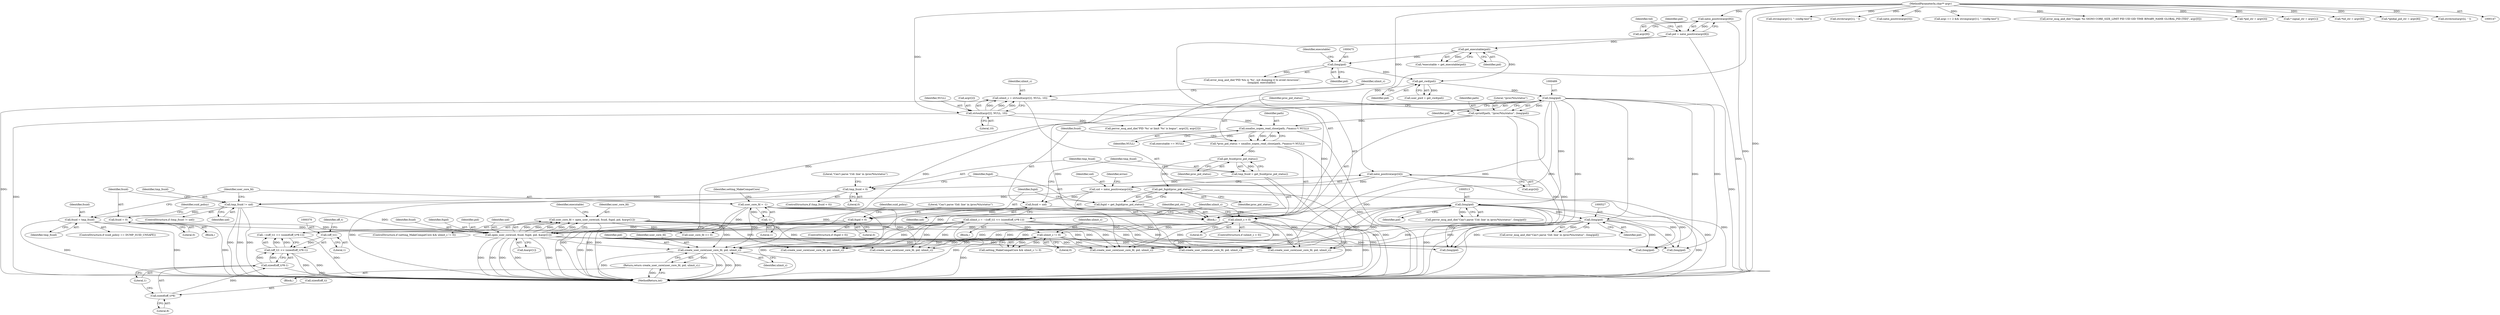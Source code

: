 digraph "0_abrt_3c1b60cfa62d39e5fff5a53a5bc53dae189e740e@API" {
"1000658" [label="(Call,create_user_core(user_core_fd, pid, ulimit_c))"];
"1000567" [label="(Call,user_core_fd = open_user_core(uid, fsuid, fsgid, pid, &argv[1]))"];
"1000569" [label="(Call,open_user_core(uid, fsuid, fsgid, pid, &argv[1]))"];
"1000534" [label="(Call,tmp_fsuid != uid)"];
"1000507" [label="(Call,tmp_fsuid < 0)"];
"1000502" [label="(Call,tmp_fsuid = get_fsuid(proc_pid_status))"];
"1000504" [label="(Call,get_fsuid(proc_pid_status))"];
"1000492" [label="(Call,*proc_pid_status = xmalloc_xopen_read_close(path, /*maxsz:*/ NULL))"];
"1000494" [label="(Call,xmalloc_xopen_read_close(path, /*maxsz:*/ NULL))"];
"1000485" [label="(Call,sprintf(path, \"/proc/%lu/status\", (long)pid))"];
"1000488" [label="(Call,(long)pid)"];
"1000480" [label="(Call,get_cwd(pid))"];
"1000474" [label="(Call,(long)pid)"];
"1000463" [label="(Call,get_executable(pid))"];
"1000435" [label="(Call,pid = xatoi_positive(argv[8]))"];
"1000437" [label="(Call,xatoi_positive(argv[8]))"];
"1000149" [label="(MethodParameterIn,char** argv)"];
"1000354" [label="(Call,strtoull(argv[2], NULL, 10))"];
"1000392" [label="(Call,uid = xatoi_positive(argv[4]))"];
"1000394" [label="(Call,xatoi_positive(argv[4]))"];
"1000545" [label="(Call,fsuid = tmp_fsuid)"];
"1000498" [label="(Call,fsuid = uid)"];
"1000538" [label="(Call,fsuid = 0)"];
"1000521" [label="(Call,fsgid < 0)"];
"1000516" [label="(Call,fsgid = get_fsgid(proc_pid_status))"];
"1000518" [label="(Call,get_fsgid(proc_pid_status))"];
"1000512" [label="(Call,(long)pid)"];
"1000526" [label="(Call,(long)pid)"];
"1000557" [label="(Call,user_core_fd = -1)"];
"1000559" [label="(Call,-1)"];
"1000564" [label="(Call,ulimit_c != 0)"];
"1000365" [label="(Call,ulimit_c = ~((off_t)1 << (sizeof(off_t)*8-1)))"];
"1000367" [label="(Call,~((off_t)1 << (sizeof(off_t)*8-1)))"];
"1000368" [label="(Call,(off_t)1 << (sizeof(off_t)*8-1))"];
"1000369" [label="(Call,(off_t)1)"];
"1000372" [label="(Call,sizeof(off_t)*8-1)"];
"1000373" [label="(Call,sizeof(off_t)*8)"];
"1000361" [label="(Call,ulimit_c < 0)"];
"1000352" [label="(Call,ulimit_c = strtoull(argv[2], NULL, 10))"];
"1000657" [label="(Return,return create_user_core(user_core_fd, pid, ulimit_c);)"];
"1000487" [label="(Literal,\"/proc/%lu/status\")"];
"1000660" [label="(Identifier,pid)"];
"1000481" [label="(Identifier,pid)"];
"1000520" [label="(ControlStructure,if (fsgid < 0))"];
"1000585" [label="(Call,(long)pid)"];
"1000436" [label="(Identifier,pid)"];
"1000538" [label="(Call,fsuid = 0)"];
"1000524" [label="(Call,error_msg_and_die(\"Can't parse 'Gid: line' in /proc/%lu/status\", (long)pid))"];
"1000392" [label="(Call,uid = xatoi_positive(argv[4]))"];
"1000533" [label="(ControlStructure,if (tmp_fsuid != uid))"];
"1000358" [label="(Identifier,NULL)"];
"1000435" [label="(Call,pid = xatoi_positive(argv[8]))"];
"1000514" [label="(Identifier,pid)"];
"1000522" [label="(Identifier,fsgid)"];
"1000371" [label="(Literal,1)"];
"1000485" [label="(Call,sprintf(path, \"/proc/%lu/status\", (long)pid))"];
"1000659" [label="(Identifier,user_core_fd)"];
"1000656" [label="(Block,)"];
"1000493" [label="(Identifier,proc_pid_status)"];
"1000361" [label="(Call,ulimit_c < 0)"];
"1000657" [label="(Return,return create_user_core(user_core_fd, pid, ulimit_c);)"];
"1000567" [label="(Call,user_core_fd = open_user_core(uid, fsuid, fsgid, pid, &argv[1]))"];
"1001445" [label="(MethodReturn,int)"];
"1000604" [label="(Call,create_user_core(user_core_fd, pid, ulimit_c))"];
"1000500" [label="(Identifier,uid)"];
"1000369" [label="(Call,(off_t)1)"];
"1000291" [label="(Call,strcmp(argv[1], \"--config-test\"))"];
"1000534" [label="(Call,tmp_fsuid != uid)"];
"1000149" [label="(MethodParameterIn,char** argv)"];
"1000661" [label="(Identifier,ulimit_c)"];
"1000658" [label="(Call,create_user_core(user_core_fd, pid, ulimit_c))"];
"1000311" [label="(Call,strchr(argv[1], ' '))"];
"1000559" [label="(Call,-1)"];
"1000374" [label="(Call,sizeof(off_t))"];
"1000545" [label="(Call,fsuid = tmp_fsuid)"];
"1000477" [label="(Identifier,executable)"];
"1000387" [label="(Call,xatoi_positive(argv[3]))"];
"1000368" [label="(Call,(off_t)1 << (sizeof(off_t)*8-1))"];
"1000518" [label="(Call,get_fsgid(proc_pid_status))"];
"1000394" [label="(Call,xatoi_positive(argv[4]))"];
"1000366" [label="(Identifier,ulimit_c)"];
"1000589" [label="(Call,create_user_core(user_core_fd, pid, ulimit_c))"];
"1000568" [label="(Identifier,user_core_fd)"];
"1000480" [label="(Call,get_cwd(pid))"];
"1000536" [label="(Identifier,uid)"];
"1000352" [label="(Call,ulimit_c = strtoull(argv[2], NULL, 10))"];
"1000287" [label="(Call,argc == 2 && strcmp(argv[1], \"--config-test\"))"];
"1000499" [label="(Identifier,fsuid)"];
"1000571" [label="(Identifier,fsuid)"];
"1000528" [label="(Identifier,pid)"];
"1000354" [label="(Call,strtoull(argv[2], NULL, 10))"];
"1000486" [label="(Identifier,path)"];
"1000376" [label="(Literal,8)"];
"1000507" [label="(Call,tmp_fsuid < 0)"];
"1000547" [label="(Identifier,tmp_fsuid)"];
"1000472" [label="(Call,error_msg_and_die(\"PID %lu is '%s', not dumping it to avoid recursion\",\n                        (long)pid, executable))"];
"1000476" [label="(Identifier,pid)"];
"1000305" [label="(Call,error_msg_and_die(\"Usage: %s SIGNO CORE_SIZE_LIMIT PID UID GID TIME BINARY_NAME GLOBAL_PID [TID]\", argv[0]))"];
"1000353" [label="(Identifier,ulimit_c)"];
"1000367" [label="(Call,~((off_t)1 << (sizeof(off_t)*8-1)))"];
"1000642" [label="(Call,create_user_core(user_core_fd, pid, ulimit_c))"];
"1000572" [label="(Identifier,fsgid)"];
"1000464" [label="(Identifier,pid)"];
"1000512" [label="(Call,(long)pid)"];
"1000741" [label="(Call,(long)pid)"];
"1000494" [label="(Call,xmalloc_xopen_read_close(path, /*maxsz:*/ NULL))"];
"1000526" [label="(Call,(long)pid)"];
"1000463" [label="(Call,get_executable(pid))"];
"1000519" [label="(Identifier,proc_pid_status)"];
"1000580" [label="(Identifier,executable)"];
"1000537" [label="(Block,)"];
"1000558" [label="(Identifier,user_core_fd)"];
"1000379" [label="(Call,*pid_str = argv[3])"];
"1000363" [label="(Literal,0)"];
"1000504" [label="(Call,get_fsuid(proc_pid_status))"];
"1000540" [label="(Literal,0)"];
"1000380" [label="(Identifier,pid_str)"];
"1000503" [label="(Identifier,tmp_fsuid)"];
"1000525" [label="(Literal,\"Can't parse 'Gid: line' in /proc/%lu/status\")"];
"1000539" [label="(Identifier,fsuid)"];
"1000150" [label="(Block,)"];
"1000569" [label="(Call,open_user_core(uid, fsuid, fsgid, pid, &argv[1]))"];
"1000517" [label="(Identifier,fsgid)"];
"1000355" [label="(Call,argv[2])"];
"1000474" [label="(Call,(long)pid)"];
"1000373" [label="(Call,sizeof(off_t)*8)"];
"1000560" [label="(Literal,1)"];
"1000506" [label="(ControlStructure,if (tmp_fsuid < 0))"];
"1000372" [label="(Call,sizeof(off_t)*8-1)"];
"1000393" [label="(Identifier,uid)"];
"1000492" [label="(Call,*proc_pid_status = xmalloc_xopen_read_close(path, /*maxsz:*/ NULL))"];
"1000535" [label="(Identifier,tmp_fsuid)"];
"1000377" [label="(Literal,1)"];
"1000561" [label="(ControlStructure,if (setting_MakeCompatCore && ulimit_c != 0))"];
"1000360" [label="(ControlStructure,if (ulimit_c < 0))"];
"1000622" [label="(Call,create_user_core(user_core_fd, pid, ulimit_c))"];
"1000557" [label="(Call,user_core_fd = -1)"];
"1000505" [label="(Identifier,proc_pid_status)"];
"1000502" [label="(Call,tmp_fsuid = get_fsuid(proc_pid_status))"];
"1000543" [label="(Identifier,suid_policy)"];
"1000573" [label="(Identifier,pid)"];
"1000443" [label="(Identifier,tid)"];
"1000362" [label="(Identifier,ulimit_c)"];
"1000341" [label="(Call,* signal_str = argv[1])"];
"1000498" [label="(Call,fsuid = uid)"];
"1000764" [label="(Call,(long)pid)"];
"1000478" [label="(Call,user_pwd = get_cwd(pid))"];
"1000438" [label="(Call,argv[8])"];
"1000359" [label="(Literal,10)"];
"1000562" [label="(Call,setting_MakeCompatCore && ulimit_c != 0)"];
"1000510" [label="(Call,perror_msg_and_die(\"Can't parse 'Uid: line' in /proc/%lu/status\", (long)pid))"];
"1000495" [label="(Identifier,path)"];
"1000516" [label="(Call,fsgid = get_fsgid(proc_pid_status))"];
"1000447" [label="(Call,*tid_str = argv[9])"];
"1000509" [label="(Literal,0)"];
"1000563" [label="(Identifier,setting_MakeCompatCore)"];
"1000531" [label="(Identifier,suid_policy)"];
"1000546" [label="(Identifier,fsuid)"];
"1000400" [label="(Identifier,errno)"];
"1000437" [label="(Call,xatoi_positive(argv[8]))"];
"1001429" [label="(Call,user_core_fd >= 0)"];
"1000488" [label="(Call,(long)pid)"];
"1000769" [label="(Call,create_user_core(user_core_fd, pid, ulimit_c))"];
"1000511" [label="(Literal,\"Can't parse 'Uid: line' in /proc/%lu/status\")"];
"1000395" [label="(Call,argv[4])"];
"1000364" [label="(Block,)"];
"1000461" [label="(Call,*executable = get_executable(pid))"];
"1000566" [label="(Literal,0)"];
"1000541" [label="(ControlStructure,if (suid_policy == DUMP_SUID_UNSAFE))"];
"1000565" [label="(Identifier,ulimit_c)"];
"1000564" [label="(Call,ulimit_c != 0)"];
"1000574" [label="(Call,&argv[1])"];
"1000521" [label="(Call,fsgid < 0)"];
"1000496" [label="(Identifier,NULL)"];
"1000570" [label="(Identifier,uid)"];
"1000579" [label="(Call,executable == NULL)"];
"1000429" [label="(Call,*global_pid_str = argv[8])"];
"1000490" [label="(Identifier,pid)"];
"1000523" [label="(Literal,0)"];
"1000365" [label="(Call,ulimit_c = ~((off_t)1 << (sizeof(off_t)*8-1)))"];
"1000330" [label="(Call,strchrnul(argv[i], ' '))"];
"1000375" [label="(Identifier,off_t)"];
"1000405" [label="(Call,perror_msg_and_die(\"PID '%s' or limit '%s' is bogus\", argv[3], argv[2]))"];
"1000508" [label="(Identifier,tmp_fsuid)"];
"1000658" -> "1000657"  [label="AST: "];
"1000658" -> "1000661"  [label="CFG: "];
"1000659" -> "1000658"  [label="AST: "];
"1000660" -> "1000658"  [label="AST: "];
"1000661" -> "1000658"  [label="AST: "];
"1000657" -> "1000658"  [label="CFG: "];
"1000658" -> "1001445"  [label="DDG: "];
"1000658" -> "1001445"  [label="DDG: "];
"1000658" -> "1001445"  [label="DDG: "];
"1000658" -> "1001445"  [label="DDG: "];
"1000658" -> "1000657"  [label="DDG: "];
"1000567" -> "1000658"  [label="DDG: "];
"1000557" -> "1000658"  [label="DDG: "];
"1000512" -> "1000658"  [label="DDG: "];
"1000526" -> "1000658"  [label="DDG: "];
"1000488" -> "1000658"  [label="DDG: "];
"1000569" -> "1000658"  [label="DDG: "];
"1000564" -> "1000658"  [label="DDG: "];
"1000365" -> "1000658"  [label="DDG: "];
"1000361" -> "1000658"  [label="DDG: "];
"1000567" -> "1000561"  [label="AST: "];
"1000567" -> "1000569"  [label="CFG: "];
"1000568" -> "1000567"  [label="AST: "];
"1000569" -> "1000567"  [label="AST: "];
"1000580" -> "1000567"  [label="CFG: "];
"1000567" -> "1001445"  [label="DDG: "];
"1000569" -> "1000567"  [label="DDG: "];
"1000569" -> "1000567"  [label="DDG: "];
"1000569" -> "1000567"  [label="DDG: "];
"1000569" -> "1000567"  [label="DDG: "];
"1000569" -> "1000567"  [label="DDG: "];
"1000567" -> "1000589"  [label="DDG: "];
"1000567" -> "1000604"  [label="DDG: "];
"1000567" -> "1000622"  [label="DDG: "];
"1000567" -> "1000642"  [label="DDG: "];
"1000567" -> "1000769"  [label="DDG: "];
"1000567" -> "1001429"  [label="DDG: "];
"1000569" -> "1000574"  [label="CFG: "];
"1000570" -> "1000569"  [label="AST: "];
"1000571" -> "1000569"  [label="AST: "];
"1000572" -> "1000569"  [label="AST: "];
"1000573" -> "1000569"  [label="AST: "];
"1000574" -> "1000569"  [label="AST: "];
"1000569" -> "1001445"  [label="DDG: "];
"1000569" -> "1001445"  [label="DDG: "];
"1000569" -> "1001445"  [label="DDG: "];
"1000569" -> "1001445"  [label="DDG: "];
"1000569" -> "1001445"  [label="DDG: "];
"1000534" -> "1000569"  [label="DDG: "];
"1000545" -> "1000569"  [label="DDG: "];
"1000498" -> "1000569"  [label="DDG: "];
"1000538" -> "1000569"  [label="DDG: "];
"1000521" -> "1000569"  [label="DDG: "];
"1000512" -> "1000569"  [label="DDG: "];
"1000526" -> "1000569"  [label="DDG: "];
"1000488" -> "1000569"  [label="DDG: "];
"1000569" -> "1000585"  [label="DDG: "];
"1000569" -> "1000604"  [label="DDG: "];
"1000569" -> "1000622"  [label="DDG: "];
"1000569" -> "1000642"  [label="DDG: "];
"1000569" -> "1000741"  [label="DDG: "];
"1000569" -> "1000764"  [label="DDG: "];
"1000534" -> "1000533"  [label="AST: "];
"1000534" -> "1000536"  [label="CFG: "];
"1000535" -> "1000534"  [label="AST: "];
"1000536" -> "1000534"  [label="AST: "];
"1000539" -> "1000534"  [label="CFG: "];
"1000558" -> "1000534"  [label="CFG: "];
"1000534" -> "1001445"  [label="DDG: "];
"1000534" -> "1001445"  [label="DDG: "];
"1000534" -> "1001445"  [label="DDG: "];
"1000507" -> "1000534"  [label="DDG: "];
"1000392" -> "1000534"  [label="DDG: "];
"1000534" -> "1000545"  [label="DDG: "];
"1000507" -> "1000506"  [label="AST: "];
"1000507" -> "1000509"  [label="CFG: "];
"1000508" -> "1000507"  [label="AST: "];
"1000509" -> "1000507"  [label="AST: "];
"1000511" -> "1000507"  [label="CFG: "];
"1000517" -> "1000507"  [label="CFG: "];
"1000507" -> "1001445"  [label="DDG: "];
"1000502" -> "1000507"  [label="DDG: "];
"1000502" -> "1000150"  [label="AST: "];
"1000502" -> "1000504"  [label="CFG: "];
"1000503" -> "1000502"  [label="AST: "];
"1000504" -> "1000502"  [label="AST: "];
"1000508" -> "1000502"  [label="CFG: "];
"1000502" -> "1001445"  [label="DDG: "];
"1000504" -> "1000502"  [label="DDG: "];
"1000504" -> "1000505"  [label="CFG: "];
"1000505" -> "1000504"  [label="AST: "];
"1000492" -> "1000504"  [label="DDG: "];
"1000504" -> "1000518"  [label="DDG: "];
"1000492" -> "1000150"  [label="AST: "];
"1000492" -> "1000494"  [label="CFG: "];
"1000493" -> "1000492"  [label="AST: "];
"1000494" -> "1000492"  [label="AST: "];
"1000499" -> "1000492"  [label="CFG: "];
"1000492" -> "1001445"  [label="DDG: "];
"1000494" -> "1000492"  [label="DDG: "];
"1000494" -> "1000492"  [label="DDG: "];
"1000494" -> "1000496"  [label="CFG: "];
"1000495" -> "1000494"  [label="AST: "];
"1000496" -> "1000494"  [label="AST: "];
"1000494" -> "1001445"  [label="DDG: "];
"1000485" -> "1000494"  [label="DDG: "];
"1000354" -> "1000494"  [label="DDG: "];
"1000494" -> "1000579"  [label="DDG: "];
"1000485" -> "1000150"  [label="AST: "];
"1000485" -> "1000488"  [label="CFG: "];
"1000486" -> "1000485"  [label="AST: "];
"1000487" -> "1000485"  [label="AST: "];
"1000488" -> "1000485"  [label="AST: "];
"1000493" -> "1000485"  [label="CFG: "];
"1000485" -> "1001445"  [label="DDG: "];
"1000485" -> "1001445"  [label="DDG: "];
"1000488" -> "1000485"  [label="DDG: "];
"1000488" -> "1000490"  [label="CFG: "];
"1000489" -> "1000488"  [label="AST: "];
"1000490" -> "1000488"  [label="AST: "];
"1000488" -> "1001445"  [label="DDG: "];
"1000480" -> "1000488"  [label="DDG: "];
"1000488" -> "1000512"  [label="DDG: "];
"1000488" -> "1000526"  [label="DDG: "];
"1000488" -> "1000585"  [label="DDG: "];
"1000488" -> "1000604"  [label="DDG: "];
"1000488" -> "1000622"  [label="DDG: "];
"1000488" -> "1000642"  [label="DDG: "];
"1000488" -> "1000741"  [label="DDG: "];
"1000488" -> "1000764"  [label="DDG: "];
"1000480" -> "1000478"  [label="AST: "];
"1000480" -> "1000481"  [label="CFG: "];
"1000481" -> "1000480"  [label="AST: "];
"1000478" -> "1000480"  [label="CFG: "];
"1000480" -> "1000478"  [label="DDG: "];
"1000474" -> "1000480"  [label="DDG: "];
"1000463" -> "1000480"  [label="DDG: "];
"1000474" -> "1000472"  [label="AST: "];
"1000474" -> "1000476"  [label="CFG: "];
"1000475" -> "1000474"  [label="AST: "];
"1000476" -> "1000474"  [label="AST: "];
"1000477" -> "1000474"  [label="CFG: "];
"1000474" -> "1000472"  [label="DDG: "];
"1000463" -> "1000474"  [label="DDG: "];
"1000463" -> "1000461"  [label="AST: "];
"1000463" -> "1000464"  [label="CFG: "];
"1000464" -> "1000463"  [label="AST: "];
"1000461" -> "1000463"  [label="CFG: "];
"1000463" -> "1000461"  [label="DDG: "];
"1000435" -> "1000463"  [label="DDG: "];
"1000435" -> "1000150"  [label="AST: "];
"1000435" -> "1000437"  [label="CFG: "];
"1000436" -> "1000435"  [label="AST: "];
"1000437" -> "1000435"  [label="AST: "];
"1000443" -> "1000435"  [label="CFG: "];
"1000435" -> "1001445"  [label="DDG: "];
"1000437" -> "1000435"  [label="DDG: "];
"1000437" -> "1000438"  [label="CFG: "];
"1000438" -> "1000437"  [label="AST: "];
"1000437" -> "1001445"  [label="DDG: "];
"1000149" -> "1000437"  [label="DDG: "];
"1000149" -> "1000147"  [label="AST: "];
"1000149" -> "1001445"  [label="DDG: "];
"1000149" -> "1000287"  [label="DDG: "];
"1000149" -> "1000291"  [label="DDG: "];
"1000149" -> "1000305"  [label="DDG: "];
"1000149" -> "1000311"  [label="DDG: "];
"1000149" -> "1000330"  [label="DDG: "];
"1000149" -> "1000341"  [label="DDG: "];
"1000149" -> "1000354"  [label="DDG: "];
"1000149" -> "1000379"  [label="DDG: "];
"1000149" -> "1000387"  [label="DDG: "];
"1000149" -> "1000394"  [label="DDG: "];
"1000149" -> "1000405"  [label="DDG: "];
"1000149" -> "1000429"  [label="DDG: "];
"1000149" -> "1000447"  [label="DDG: "];
"1000354" -> "1000352"  [label="AST: "];
"1000354" -> "1000359"  [label="CFG: "];
"1000355" -> "1000354"  [label="AST: "];
"1000358" -> "1000354"  [label="AST: "];
"1000359" -> "1000354"  [label="AST: "];
"1000352" -> "1000354"  [label="CFG: "];
"1000354" -> "1001445"  [label="DDG: "];
"1000354" -> "1000352"  [label="DDG: "];
"1000354" -> "1000352"  [label="DDG: "];
"1000354" -> "1000352"  [label="DDG: "];
"1000354" -> "1000405"  [label="DDG: "];
"1000392" -> "1000150"  [label="AST: "];
"1000392" -> "1000394"  [label="CFG: "];
"1000393" -> "1000392"  [label="AST: "];
"1000394" -> "1000392"  [label="AST: "];
"1000400" -> "1000392"  [label="CFG: "];
"1000392" -> "1001445"  [label="DDG: "];
"1000394" -> "1000392"  [label="DDG: "];
"1000392" -> "1000498"  [label="DDG: "];
"1000394" -> "1000395"  [label="CFG: "];
"1000395" -> "1000394"  [label="AST: "];
"1000394" -> "1001445"  [label="DDG: "];
"1000545" -> "1000541"  [label="AST: "];
"1000545" -> "1000547"  [label="CFG: "];
"1000546" -> "1000545"  [label="AST: "];
"1000547" -> "1000545"  [label="AST: "];
"1000558" -> "1000545"  [label="CFG: "];
"1000545" -> "1001445"  [label="DDG: "];
"1000545" -> "1001445"  [label="DDG: "];
"1000498" -> "1000150"  [label="AST: "];
"1000498" -> "1000500"  [label="CFG: "];
"1000499" -> "1000498"  [label="AST: "];
"1000500" -> "1000498"  [label="AST: "];
"1000503" -> "1000498"  [label="CFG: "];
"1000498" -> "1001445"  [label="DDG: "];
"1000538" -> "1000537"  [label="AST: "];
"1000538" -> "1000540"  [label="CFG: "];
"1000539" -> "1000538"  [label="AST: "];
"1000540" -> "1000538"  [label="AST: "];
"1000543" -> "1000538"  [label="CFG: "];
"1000538" -> "1001445"  [label="DDG: "];
"1000521" -> "1000520"  [label="AST: "];
"1000521" -> "1000523"  [label="CFG: "];
"1000522" -> "1000521"  [label="AST: "];
"1000523" -> "1000521"  [label="AST: "];
"1000525" -> "1000521"  [label="CFG: "];
"1000531" -> "1000521"  [label="CFG: "];
"1000521" -> "1001445"  [label="DDG: "];
"1000521" -> "1001445"  [label="DDG: "];
"1000516" -> "1000521"  [label="DDG: "];
"1000516" -> "1000150"  [label="AST: "];
"1000516" -> "1000518"  [label="CFG: "];
"1000517" -> "1000516"  [label="AST: "];
"1000518" -> "1000516"  [label="AST: "];
"1000522" -> "1000516"  [label="CFG: "];
"1000516" -> "1001445"  [label="DDG: "];
"1000518" -> "1000516"  [label="DDG: "];
"1000518" -> "1000519"  [label="CFG: "];
"1000519" -> "1000518"  [label="AST: "];
"1000518" -> "1001445"  [label="DDG: "];
"1000512" -> "1000510"  [label="AST: "];
"1000512" -> "1000514"  [label="CFG: "];
"1000513" -> "1000512"  [label="AST: "];
"1000514" -> "1000512"  [label="AST: "];
"1000510" -> "1000512"  [label="CFG: "];
"1000512" -> "1001445"  [label="DDG: "];
"1000512" -> "1000510"  [label="DDG: "];
"1000512" -> "1000526"  [label="DDG: "];
"1000512" -> "1000585"  [label="DDG: "];
"1000512" -> "1000604"  [label="DDG: "];
"1000512" -> "1000622"  [label="DDG: "];
"1000512" -> "1000642"  [label="DDG: "];
"1000512" -> "1000741"  [label="DDG: "];
"1000512" -> "1000764"  [label="DDG: "];
"1000526" -> "1000524"  [label="AST: "];
"1000526" -> "1000528"  [label="CFG: "];
"1000527" -> "1000526"  [label="AST: "];
"1000528" -> "1000526"  [label="AST: "];
"1000524" -> "1000526"  [label="CFG: "];
"1000526" -> "1001445"  [label="DDG: "];
"1000526" -> "1000524"  [label="DDG: "];
"1000526" -> "1000585"  [label="DDG: "];
"1000526" -> "1000604"  [label="DDG: "];
"1000526" -> "1000622"  [label="DDG: "];
"1000526" -> "1000642"  [label="DDG: "];
"1000526" -> "1000741"  [label="DDG: "];
"1000526" -> "1000764"  [label="DDG: "];
"1000557" -> "1000150"  [label="AST: "];
"1000557" -> "1000559"  [label="CFG: "];
"1000558" -> "1000557"  [label="AST: "];
"1000559" -> "1000557"  [label="AST: "];
"1000563" -> "1000557"  [label="CFG: "];
"1000557" -> "1001445"  [label="DDG: "];
"1000559" -> "1000557"  [label="DDG: "];
"1000557" -> "1000589"  [label="DDG: "];
"1000557" -> "1000604"  [label="DDG: "];
"1000557" -> "1000622"  [label="DDG: "];
"1000557" -> "1000642"  [label="DDG: "];
"1000557" -> "1000769"  [label="DDG: "];
"1000557" -> "1001429"  [label="DDG: "];
"1000559" -> "1000560"  [label="CFG: "];
"1000560" -> "1000559"  [label="AST: "];
"1000564" -> "1000562"  [label="AST: "];
"1000564" -> "1000566"  [label="CFG: "];
"1000565" -> "1000564"  [label="AST: "];
"1000566" -> "1000564"  [label="AST: "];
"1000562" -> "1000564"  [label="CFG: "];
"1000564" -> "1001445"  [label="DDG: "];
"1000564" -> "1000562"  [label="DDG: "];
"1000564" -> "1000562"  [label="DDG: "];
"1000365" -> "1000564"  [label="DDG: "];
"1000361" -> "1000564"  [label="DDG: "];
"1000564" -> "1000589"  [label="DDG: "];
"1000564" -> "1000604"  [label="DDG: "];
"1000564" -> "1000622"  [label="DDG: "];
"1000564" -> "1000642"  [label="DDG: "];
"1000564" -> "1000769"  [label="DDG: "];
"1000365" -> "1000364"  [label="AST: "];
"1000365" -> "1000367"  [label="CFG: "];
"1000366" -> "1000365"  [label="AST: "];
"1000367" -> "1000365"  [label="AST: "];
"1000380" -> "1000365"  [label="CFG: "];
"1000365" -> "1001445"  [label="DDG: "];
"1000365" -> "1001445"  [label="DDG: "];
"1000367" -> "1000365"  [label="DDG: "];
"1000365" -> "1000589"  [label="DDG: "];
"1000365" -> "1000604"  [label="DDG: "];
"1000365" -> "1000622"  [label="DDG: "];
"1000365" -> "1000642"  [label="DDG: "];
"1000365" -> "1000769"  [label="DDG: "];
"1000367" -> "1000368"  [label="CFG: "];
"1000368" -> "1000367"  [label="AST: "];
"1000367" -> "1001445"  [label="DDG: "];
"1000368" -> "1000367"  [label="DDG: "];
"1000368" -> "1000367"  [label="DDG: "];
"1000368" -> "1000372"  [label="CFG: "];
"1000369" -> "1000368"  [label="AST: "];
"1000372" -> "1000368"  [label="AST: "];
"1000368" -> "1001445"  [label="DDG: "];
"1000368" -> "1001445"  [label="DDG: "];
"1000369" -> "1000368"  [label="DDG: "];
"1000372" -> "1000368"  [label="DDG: "];
"1000372" -> "1000368"  [label="DDG: "];
"1000369" -> "1000371"  [label="CFG: "];
"1000370" -> "1000369"  [label="AST: "];
"1000371" -> "1000369"  [label="AST: "];
"1000375" -> "1000369"  [label="CFG: "];
"1000372" -> "1000377"  [label="CFG: "];
"1000373" -> "1000372"  [label="AST: "];
"1000377" -> "1000372"  [label="AST: "];
"1000372" -> "1001445"  [label="DDG: "];
"1000373" -> "1000372"  [label="DDG: "];
"1000373" -> "1000376"  [label="CFG: "];
"1000374" -> "1000373"  [label="AST: "];
"1000376" -> "1000373"  [label="AST: "];
"1000377" -> "1000373"  [label="CFG: "];
"1000361" -> "1000360"  [label="AST: "];
"1000361" -> "1000363"  [label="CFG: "];
"1000362" -> "1000361"  [label="AST: "];
"1000363" -> "1000361"  [label="AST: "];
"1000366" -> "1000361"  [label="CFG: "];
"1000380" -> "1000361"  [label="CFG: "];
"1000361" -> "1001445"  [label="DDG: "];
"1000361" -> "1001445"  [label="DDG: "];
"1000352" -> "1000361"  [label="DDG: "];
"1000361" -> "1000589"  [label="DDG: "];
"1000361" -> "1000604"  [label="DDG: "];
"1000361" -> "1000622"  [label="DDG: "];
"1000361" -> "1000642"  [label="DDG: "];
"1000361" -> "1000769"  [label="DDG: "];
"1000352" -> "1000150"  [label="AST: "];
"1000353" -> "1000352"  [label="AST: "];
"1000362" -> "1000352"  [label="CFG: "];
"1000352" -> "1001445"  [label="DDG: "];
"1000657" -> "1000656"  [label="AST: "];
"1001445" -> "1000657"  [label="CFG: "];
"1000657" -> "1001445"  [label="DDG: "];
}
